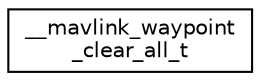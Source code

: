 digraph "Graphical Class Hierarchy"
{
 // INTERACTIVE_SVG=YES
  edge [fontname="Helvetica",fontsize="10",labelfontname="Helvetica",labelfontsize="10"];
  node [fontname="Helvetica",fontsize="10",shape=record];
  rankdir="LR";
  Node1 [label="__mavlink_waypoint\l_clear_all_t",height=0.2,width=0.4,color="black", fillcolor="white", style="filled",URL="$struct____mavlink__waypoint__clear__all__t.html"];
}
